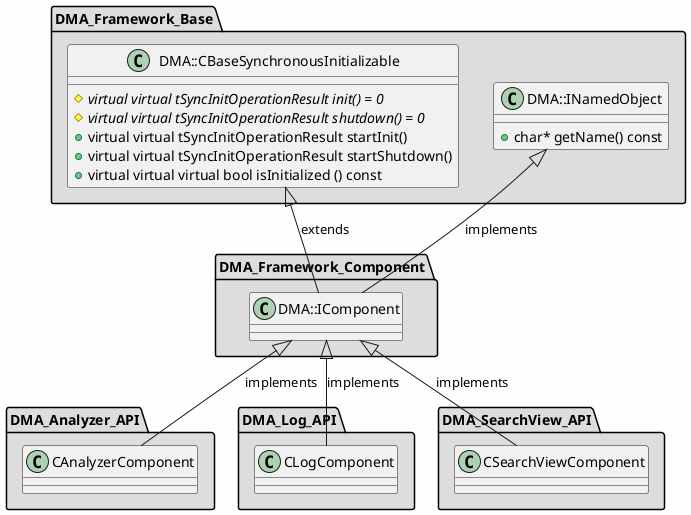 
@startuml

skinparam backgroundColor #FEFEFE
skinparam wrapWidth 600
package "DMA_Analyzer_API" #DDDDDD
{

class "CAnalyzerComponent"
{
}

}

package "DMA_Framework_Base" #DDDDDD
{

class "DMA::CBaseSynchronousInitializable"
{
    # {abstract} virtual virtual tSyncInitOperationResult init() = 0
    # {abstract} virtual virtual tSyncInitOperationResult shutdown() = 0
    + virtual virtual tSyncInitOperationResult startInit()
    + virtual virtual tSyncInitOperationResult startShutdown()
    + virtual virtual virtual bool isInitialized () const
}

class "DMA::INamedObject"
{
    + char* getName() const
}

}

package "DMA_Framework_Component" #DDDDDD
{

class "DMA::IComponent"
{
}

}

package "DMA_Log_API" #DDDDDD
{

class "CLogComponent"
{
}

}

package "DMA_SearchView_API" #DDDDDD
{

class "CSearchViewComponent"
{
}

}

'====================Inheritance section====================
DMA::IComponent <|-- CAnalyzerComponent : implements
DMA::CBaseSynchronousInitializable <|-- DMA::IComponent : extends
DMA::INamedObject <|-- DMA::IComponent : implements
DMA::IComponent <|-- CLogComponent : implements
DMA::IComponent <|-- CSearchViewComponent : implements

@enduml